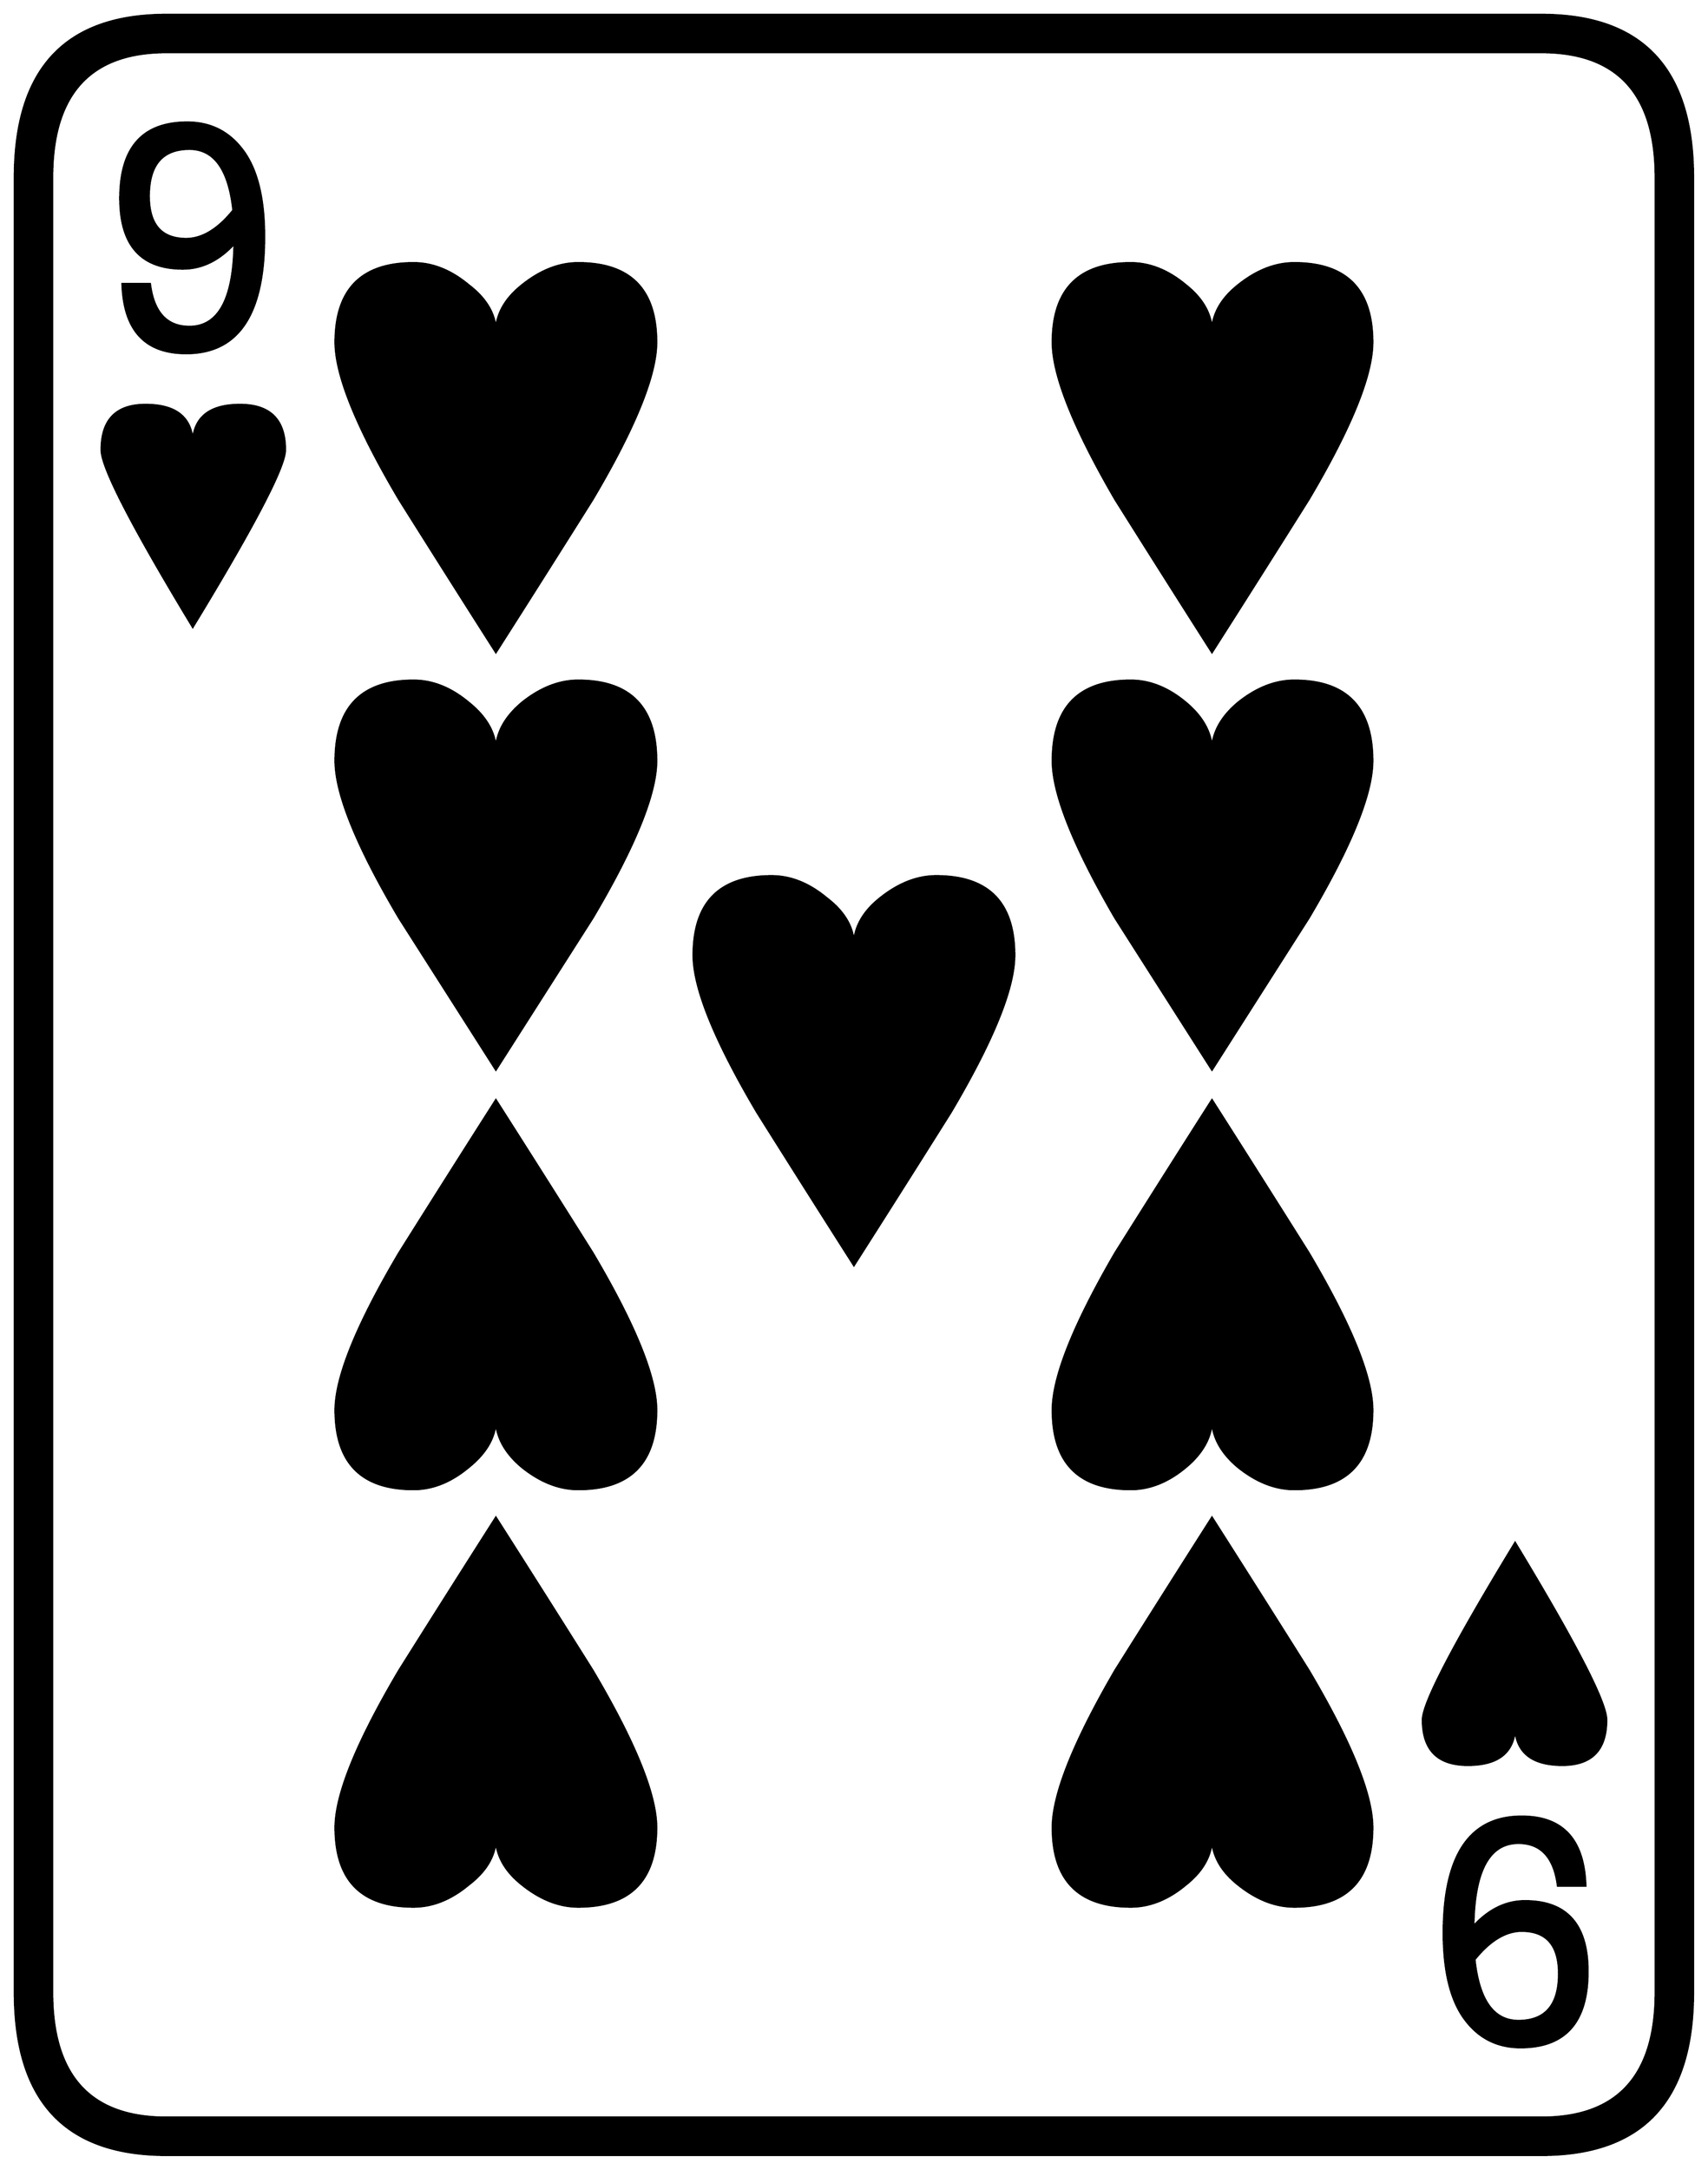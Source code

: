 


\begin{tikzpicture}[y=0.80pt, x=0.80pt, yscale=-1.0, xscale=1.0, inner sep=0pt, outer sep=0pt]
\begin{scope}[shift={(100.0,1706.0)},nonzero rule]
  \path[draw=.,fill=.,line width=1.600pt] (1578.0,244.0) .. controls
    (1578.0,342.667) and (1532.0,392.0) .. (1440.0,392.0) --
    (188.0,392.0) .. controls (96.0,392.0) and (50.0,342.667) ..
    (50.0,244.0) -- (50.0,-1408.0) .. controls (50.0,-1506.667)
    and (96.0,-1556.0) .. (188.0,-1556.0) -- (1440.0,-1556.0) ..
    controls (1532.0,-1556.0) and (1578.0,-1506.667) ..
    (1578.0,-1408.0) -- (1578.0,244.0) -- cycle(1544.0,244.0) --
    (1544.0,-1408.0) .. controls (1544.0,-1484.0) and
    (1509.333,-1522.0) .. (1440.0,-1522.0) -- (188.0,-1522.0) ..
    controls (118.667,-1522.0) and (84.0,-1484.0) ..
    (84.0,-1408.0) -- (84.0,244.0) .. controls (84.0,320.0) and
    (118.667,358.0) .. (188.0,358.0) -- (1440.0,358.0) .. controls
    (1509.333,358.0) and (1544.0,320.0) .. (1544.0,244.0) --
    cycle(1286.0,-1258.0) .. controls (1286.0,-1228.0) and
    (1266.667,-1180.333) .. (1228.0,-1115.0) .. controls
    (1198.667,-1068.333) and (1169.333,-1022.0) .. (1140.0,-976.0) ..
    controls (1110.667,-1022.0) and (1081.333,-1068.333) ..
    (1052.0,-1115.0) .. controls (1014.0,-1180.333) and
    (995.0,-1228.0) .. (995.0,-1258.0) .. controls
    (995.0,-1306.0) and (1018.667,-1330.0) .. (1066.0,-1330.0) ..
    controls (1083.333,-1330.0) and (1100.0,-1323.333) ..
    (1116.0,-1310.0) .. controls (1132.0,-1297.333) and
    (1140.0,-1282.667) .. (1140.0,-1266.0) .. controls
    (1140.0,-1282.667) and (1148.0,-1297.333) .. (1164.0,-1310.0) ..
    controls (1180.667,-1323.333) and (1197.667,-1330.0) ..
    (1215.0,-1330.0) .. controls (1262.333,-1330.0) and
    (1286.0,-1306.0) .. (1286.0,-1258.0) -- cycle(1286.0,-877.0)
    .. controls (1286.0,-847.0) and (1266.667,-799.333) ..
    (1228.0,-734.0) .. controls (1198.667,-688.0) and
    (1169.333,-642.0) .. (1140.0,-596.0) .. controls
    (1110.667,-642.0) and (1081.333,-688.0) .. (1052.0,-734.0) ..
    controls (1014.0,-799.333) and (995.0,-847.0) ..
    (995.0,-877.0) .. controls (995.0,-925.667) and
    (1018.667,-950.0) .. (1066.0,-950.0) .. controls
    (1083.333,-950.0) and (1100.0,-943.333) .. (1116.0,-930.0) ..
    controls (1132.0,-916.667) and (1140.0,-901.667) ..
    (1140.0,-885.0) .. controls (1140.0,-901.667) and
    (1148.0,-916.667) .. (1164.0,-930.0) .. controls
    (1180.667,-943.333) and (1197.667,-950.0) .. (1215.0,-950.0) ..
    controls (1262.333,-950.0) and (1286.0,-925.667) ..
    (1286.0,-877.0) -- cycle(634.0,-1258.0) .. controls
    (634.0,-1228.0) and (614.667,-1180.333) .. (576.0,-1115.0) ..
    controls (546.667,-1068.333) and (517.333,-1022.0) ..
    (488.0,-976.0) .. controls (458.667,-1022.0) and
    (429.333,-1068.333) .. (400.0,-1115.0) .. controls
    (361.333,-1180.333) and (342.0,-1228.0) .. (342.0,-1258.0) ..
    controls (342.0,-1306.0) and (365.667,-1330.0) ..
    (413.0,-1330.0) .. controls (430.333,-1330.0) and
    (447.0,-1323.333) .. (463.0,-1310.0) .. controls
    (479.667,-1297.333) and (488.0,-1282.667) .. (488.0,-1266.0) ..
    controls (488.0,-1282.667) and (496.0,-1297.333) ..
    (512.0,-1310.0) .. controls (528.667,-1323.333) and
    (545.667,-1330.0) .. (563.0,-1330.0) .. controls
    (610.333,-1330.0) and (634.0,-1306.0) .. (634.0,-1258.0) --
    cycle(277.0,-1354.0) .. controls (277.0,-1283.333) and
    (253.333,-1248.0) .. (206.0,-1248.0) .. controls
    (168.667,-1248.0) and (149.333,-1269.0) .. (148.0,-1311.0) --
    (173.0,-1311.0) .. controls (176.333,-1285.0) and
    (188.333,-1272.0) .. (209.0,-1272.0) .. controls
    (235.667,-1272.0) and (249.333,-1297.333) .. (250.0,-1348.0) ..
    controls (236.0,-1332.667) and (220.333,-1325.0) ..
    (203.0,-1325.0) .. controls (165.0,-1325.0) and
    (146.0,-1346.333) .. (146.0,-1389.0) .. controls
    (146.0,-1435.0) and (166.333,-1458.0) .. (207.0,-1458.0) ..
    controls (228.333,-1458.0) and (245.333,-1449.333) ..
    (258.0,-1432.0) .. controls (270.667,-1414.667) and
    (277.0,-1388.667) .. (277.0,-1354.0) -- cycle(1286.0,-286.0)
    .. controls (1286.0,-238.0) and (1262.333,-214.0) ..
    (1215.0,-214.0) .. controls (1197.667,-214.0) and
    (1180.667,-220.667) .. (1164.0,-234.0) .. controls
    (1148.0,-247.333) and (1140.0,-262.333) .. (1140.0,-279.0) ..
    controls (1140.0,-262.333) and (1132.0,-247.333) ..
    (1116.0,-234.0) .. controls (1100.0,-220.667) and
    (1083.333,-214.0) .. (1066.0,-214.0) .. controls
    (1018.667,-214.0) and (995.0,-238.0) .. (995.0,-286.0) ..
    controls (995.0,-316.0) and (1014.0,-363.667) ..
    (1052.0,-429.0) .. controls (1081.333,-475.667) and
    (1110.667,-522.0) .. (1140.0,-568.0) .. controls
    (1169.333,-522.0) and (1198.667,-475.667) .. (1228.0,-429.0) ..
    controls (1266.667,-363.667) and (1286.0,-316.0) ..
    (1286.0,-286.0) -- cycle(1499.0,-4.0) .. controls
    (1499.0,23.333) and (1485.667,37.0) .. (1459.0,37.0) .. controls
    (1430.333,37.0) and (1416.0,24.667) .. (1416.0,0.0) .. controls
    (1416.0,24.667) and (1401.667,37.0) .. (1373.0,37.0) .. controls
    (1345.667,37.0) and (1332.0,23.333) .. (1332.0,-4.0) .. controls
    (1332.0,-19.333) and (1360.0,-73.0) .. (1416.0,-165.0) ..
    controls (1471.333,-73.667) and (1499.0,-20.0) .. (1499.0,-4.0)
    -- cycle(960.0,-700.0) .. controls (960.0,-670.0) and
    (940.667,-622.333) .. (902.0,-557.0) .. controls (872.667,-510.333)
    and (843.333,-464.0) .. (814.0,-418.0) .. controls
    (784.667,-464.0) and (755.333,-510.333) .. (726.0,-557.0) ..
    controls (687.333,-622.333) and (668.0,-670.0) .. (668.0,-700.0)
    .. controls (668.0,-748.0) and (691.667,-772.0) ..
    (739.0,-772.0) .. controls (756.333,-772.0) and (773.0,-765.333)
    .. (789.0,-752.0) .. controls (805.667,-739.333) and
    (814.0,-724.667) .. (814.0,-708.0) .. controls (814.0,-724.667)
    and (822.0,-739.333) .. (838.0,-752.0) .. controls
    (854.667,-765.333) and (871.667,-772.0) .. (889.0,-772.0) ..
    controls (936.333,-772.0) and (960.0,-748.0) .. (960.0,-700.0)
    -- cycle(296.0,-1160.0) .. controls (296.0,-1144.667) and
    (268.0,-1091.0) .. (212.0,-999.0) .. controls
    (156.667,-1090.333) and (129.0,-1144.0) .. (129.0,-1160.0) ..
    controls (129.0,-1187.333) and (142.333,-1201.0) ..
    (169.0,-1201.0) .. controls (197.667,-1201.0) and
    (212.0,-1188.667) .. (212.0,-1164.0) .. controls
    (212.0,-1188.667) and (226.333,-1201.0) .. (255.0,-1201.0) ..
    controls (282.333,-1201.0) and (296.0,-1187.333) ..
    (296.0,-1160.0) -- cycle(634.0,-877.0) .. controls
    (634.0,-847.0) and (614.667,-799.333) .. (576.0,-734.0) ..
    controls (546.667,-688.0) and (517.333,-642.0) .. (488.0,-596.0)
    .. controls (458.667,-642.0) and (429.333,-688.0) ..
    (400.0,-734.0) .. controls (361.333,-799.333) and (342.0,-847.0)
    .. (342.0,-877.0) .. controls (342.0,-925.667) and
    (365.667,-950.0) .. (413.0,-950.0) .. controls (430.333,-950.0)
    and (447.0,-943.333) .. (463.0,-930.0) .. controls
    (479.667,-916.667) and (488.0,-901.667) .. (488.0,-885.0) ..
    controls (488.0,-901.667) and (496.0,-916.667) .. (512.0,-930.0)
    .. controls (528.667,-943.333) and (545.667,-950.0) ..
    (563.0,-950.0) .. controls (610.333,-950.0) and (634.0,-925.667)
    .. (634.0,-877.0) -- cycle(1482.0,225.0) .. controls
    (1482.0,271.0) and (1461.667,294.0) .. (1421.0,294.0) ..
    controls (1399.667,294.0) and (1382.667,285.333) .. (1370.0,268.0)
    .. controls (1357.333,250.667) and (1351.0,224.667) ..
    (1351.0,190.0) .. controls (1351.0,119.333) and (1374.667,84.0)
    .. (1422.0,84.0) .. controls (1459.333,84.0) and
    (1478.667,105.0) .. (1480.0,147.0) -- (1455.0,147.0) ..
    controls (1451.667,121.0) and (1439.667,108.0) .. (1419.0,108.0)
    .. controls (1392.333,108.0) and (1378.667,133.333) ..
    (1378.0,184.0) .. controls (1392.0,168.667) and (1407.667,161.0)
    .. (1425.0,161.0) .. controls (1463.0,161.0) and
    (1482.0,182.333) .. (1482.0,225.0) -- cycle(1286.0,94.0) ..
    controls (1286.0,142.0) and (1262.333,166.0) .. (1215.0,166.0)
    .. controls (1197.667,166.0) and (1180.667,159.333) ..
    (1164.0,146.0) .. controls (1148.0,133.333) and (1140.0,118.667)
    .. (1140.0,102.0) .. controls (1140.0,118.667) and
    (1132.0,133.333) .. (1116.0,146.0) .. controls (1100.0,159.333)
    and (1083.333,166.0) .. (1066.0,166.0) .. controls
    (1018.667,166.0) and (995.0,142.0) .. (995.0,94.0) .. controls
    (995.0,64.0) and (1014.0,16.333) .. (1052.0,-49.0) .. controls
    (1081.333,-95.667) and (1110.667,-142.0) .. (1140.0,-188.0) ..
    controls (1169.333,-142.0) and (1198.667,-95.667) ..
    (1228.0,-49.0) .. controls (1266.667,16.333) and (1286.0,64.0)
    .. (1286.0,94.0) -- cycle(634.0,-286.0) .. controls
    (634.0,-238.0) and (610.333,-214.0) .. (563.0,-214.0) ..
    controls (545.667,-214.0) and (528.667,-220.667) .. (512.0,-234.0)
    .. controls (496.0,-247.333) and (488.0,-262.333) ..
    (488.0,-279.0) .. controls (488.0,-262.333) and (479.667,-247.333)
    .. (463.0,-234.0) .. controls (447.0,-220.667) and
    (430.333,-214.0) .. (413.0,-214.0) .. controls (365.667,-214.0)
    and (342.0,-238.0) .. (342.0,-286.0) .. controls
    (342.0,-316.0) and (361.333,-363.667) .. (400.0,-429.0) ..
    controls (429.333,-475.667) and (458.667,-522.0) .. (488.0,-568.0)
    .. controls (517.333,-522.0) and (546.667,-475.667) ..
    (576.0,-429.0) .. controls (614.667,-363.667) and (634.0,-316.0)
    .. (634.0,-286.0) -- cycle(634.0,94.0) .. controls
    (634.0,142.0) and (610.333,166.0) .. (563.0,166.0) .. controls
    (545.667,166.0) and (528.667,159.333) .. (512.0,146.0) .. controls
    (496.0,133.333) and (488.0,118.667) .. (488.0,102.0) .. controls
    (488.0,118.667) and (479.667,133.333) .. (463.0,146.0) .. controls
    (447.0,159.333) and (430.333,166.0) .. (413.0,166.0) .. controls
    (365.667,166.0) and (342.0,142.0) .. (342.0,94.0) .. controls
    (342.0,64.0) and (361.333,16.333) .. (400.0,-49.0) .. controls
    (429.333,-95.667) and (458.667,-142.0) .. (488.0,-188.0) ..
    controls (517.333,-142.0) and (546.667,-95.667) .. (576.0,-49.0)
    .. controls (614.667,16.333) and (634.0,64.0) .. (634.0,94.0) --
    cycle(249.0,-1378.0) .. controls (245.0,-1415.333) and
    (231.667,-1434.0) .. (209.0,-1434.0) .. controls
    (184.333,-1434.0) and (172.0,-1419.667) .. (172.0,-1391.0) ..
    controls (172.0,-1365.0) and (183.333,-1352.0) ..
    (206.0,-1352.0) .. controls (220.667,-1352.0) and
    (235.0,-1360.667) .. (249.0,-1378.0) -- cycle(1456.0,227.0) ..
    controls (1456.0,201.0) and (1444.667,188.0) .. (1422.0,188.0)
    .. controls (1407.333,188.0) and (1393.0,196.667) ..
    (1379.0,214.0) .. controls (1383.0,251.333) and (1396.333,270.0)
    .. (1419.0,270.0) .. controls (1443.667,270.0) and
    (1456.0,255.667) .. (1456.0,227.0) -- cycle;
\end{scope}

\end{tikzpicture}


